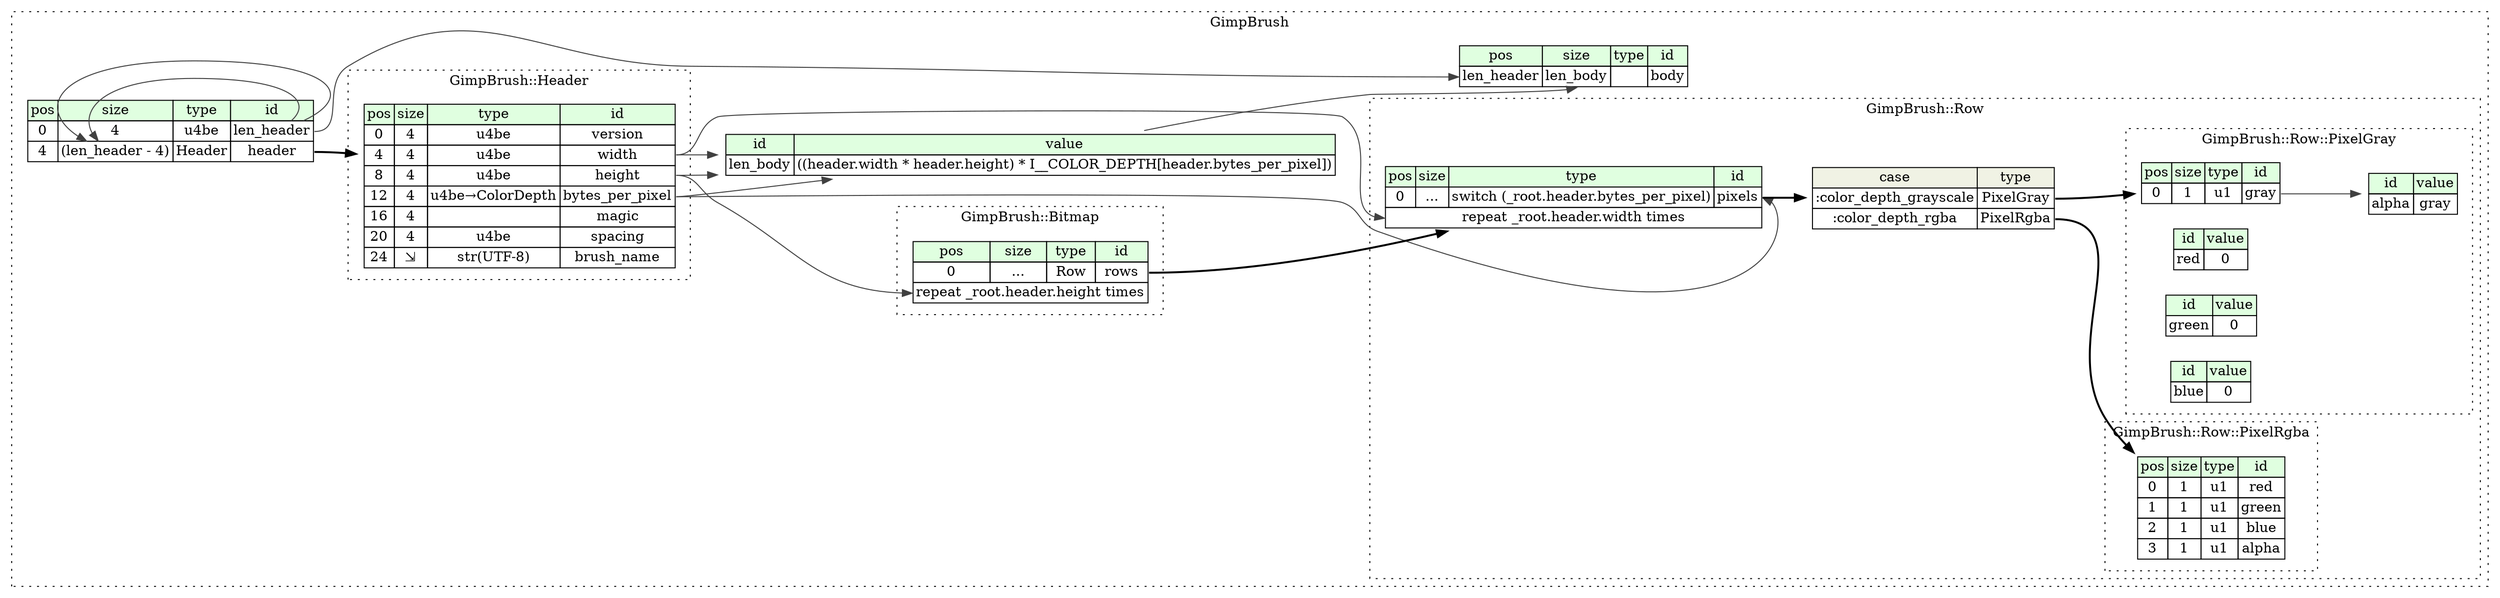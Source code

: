 digraph {
	rankdir=LR;
	node [shape=plaintext];
	subgraph cluster__gimp_brush {
		label="GimpBrush";
		graph[style=dotted];

		gimp_brush__seq [label=<<TABLE BORDER="0" CELLBORDER="1" CELLSPACING="0">
			<TR><TD BGCOLOR="#E0FFE0">pos</TD><TD BGCOLOR="#E0FFE0">size</TD><TD BGCOLOR="#E0FFE0">type</TD><TD BGCOLOR="#E0FFE0">id</TD></TR>
			<TR><TD PORT="len_header_pos">0</TD><TD PORT="len_header_size">4</TD><TD>u4be</TD><TD PORT="len_header_type">len_header</TD></TR>
			<TR><TD PORT="header_pos">4</TD><TD PORT="header_size">(len_header - 4)</TD><TD>Header</TD><TD PORT="header_type">header</TD></TR>
		</TABLE>>];
		gimp_brush__inst__len_body [label=<<TABLE BORDER="0" CELLBORDER="1" CELLSPACING="0">
			<TR><TD BGCOLOR="#E0FFE0">id</TD><TD BGCOLOR="#E0FFE0">value</TD></TR>
			<TR><TD>len_body</TD><TD>((header.width * header.height) * I__COLOR_DEPTH[header.bytes_per_pixel])</TD></TR>
		</TABLE>>];
		gimp_brush__inst__body [label=<<TABLE BORDER="0" CELLBORDER="1" CELLSPACING="0">
			<TR><TD BGCOLOR="#E0FFE0">pos</TD><TD BGCOLOR="#E0FFE0">size</TD><TD BGCOLOR="#E0FFE0">type</TD><TD BGCOLOR="#E0FFE0">id</TD></TR>
			<TR><TD PORT="body_pos">len_header</TD><TD PORT="body_size">len_body</TD><TD></TD><TD PORT="body_type">body</TD></TR>
		</TABLE>>];
		subgraph cluster__header {
			label="GimpBrush::Header";
			graph[style=dotted];

			header__seq [label=<<TABLE BORDER="0" CELLBORDER="1" CELLSPACING="0">
				<TR><TD BGCOLOR="#E0FFE0">pos</TD><TD BGCOLOR="#E0FFE0">size</TD><TD BGCOLOR="#E0FFE0">type</TD><TD BGCOLOR="#E0FFE0">id</TD></TR>
				<TR><TD PORT="version_pos">0</TD><TD PORT="version_size">4</TD><TD>u4be</TD><TD PORT="version_type">version</TD></TR>
				<TR><TD PORT="width_pos">4</TD><TD PORT="width_size">4</TD><TD>u4be</TD><TD PORT="width_type">width</TD></TR>
				<TR><TD PORT="height_pos">8</TD><TD PORT="height_size">4</TD><TD>u4be</TD><TD PORT="height_type">height</TD></TR>
				<TR><TD PORT="bytes_per_pixel_pos">12</TD><TD PORT="bytes_per_pixel_size">4</TD><TD>u4be→ColorDepth</TD><TD PORT="bytes_per_pixel_type">bytes_per_pixel</TD></TR>
				<TR><TD PORT="magic_pos">16</TD><TD PORT="magic_size">4</TD><TD></TD><TD PORT="magic_type">magic</TD></TR>
				<TR><TD PORT="spacing_pos">20</TD><TD PORT="spacing_size">4</TD><TD>u4be</TD><TD PORT="spacing_type">spacing</TD></TR>
				<TR><TD PORT="brush_name_pos">24</TD><TD PORT="brush_name_size">⇲</TD><TD>str(UTF-8)</TD><TD PORT="brush_name_type">brush_name</TD></TR>
			</TABLE>>];
		}
		subgraph cluster__bitmap {
			label="GimpBrush::Bitmap";
			graph[style=dotted];

			bitmap__seq [label=<<TABLE BORDER="0" CELLBORDER="1" CELLSPACING="0">
				<TR><TD BGCOLOR="#E0FFE0">pos</TD><TD BGCOLOR="#E0FFE0">size</TD><TD BGCOLOR="#E0FFE0">type</TD><TD BGCOLOR="#E0FFE0">id</TD></TR>
				<TR><TD PORT="rows_pos">0</TD><TD PORT="rows_size">...</TD><TD>Row</TD><TD PORT="rows_type">rows</TD></TR>
				<TR><TD COLSPAN="4" PORT="rows__repeat">repeat _root.header.height times</TD></TR>
			</TABLE>>];
		}
		subgraph cluster__row {
			label="GimpBrush::Row";
			graph[style=dotted];

			row__seq [label=<<TABLE BORDER="0" CELLBORDER="1" CELLSPACING="0">
				<TR><TD BGCOLOR="#E0FFE0">pos</TD><TD BGCOLOR="#E0FFE0">size</TD><TD BGCOLOR="#E0FFE0">type</TD><TD BGCOLOR="#E0FFE0">id</TD></TR>
				<TR><TD PORT="pixels_pos">0</TD><TD PORT="pixels_size">...</TD><TD>switch (_root.header.bytes_per_pixel)</TD><TD PORT="pixels_type">pixels</TD></TR>
				<TR><TD COLSPAN="4" PORT="pixels__repeat">repeat _root.header.width times</TD></TR>
			</TABLE>>];
row__seq_pixels_switch [label=<<TABLE BORDER="0" CELLBORDER="1" CELLSPACING="0">
	<TR><TD BGCOLOR="#F0F2E4">case</TD><TD BGCOLOR="#F0F2E4">type</TD></TR>
	<TR><TD>:color_depth_grayscale</TD><TD PORT="case0">PixelGray</TD></TR>
	<TR><TD>:color_depth_rgba</TD><TD PORT="case1">PixelRgba</TD></TR>
</TABLE>>];
			subgraph cluster__pixel_gray {
				label="GimpBrush::Row::PixelGray";
				graph[style=dotted];

				pixel_gray__seq [label=<<TABLE BORDER="0" CELLBORDER="1" CELLSPACING="0">
					<TR><TD BGCOLOR="#E0FFE0">pos</TD><TD BGCOLOR="#E0FFE0">size</TD><TD BGCOLOR="#E0FFE0">type</TD><TD BGCOLOR="#E0FFE0">id</TD></TR>
					<TR><TD PORT="gray_pos">0</TD><TD PORT="gray_size">1</TD><TD>u1</TD><TD PORT="gray_type">gray</TD></TR>
				</TABLE>>];
				pixel_gray__inst__red [label=<<TABLE BORDER="0" CELLBORDER="1" CELLSPACING="0">
					<TR><TD BGCOLOR="#E0FFE0">id</TD><TD BGCOLOR="#E0FFE0">value</TD></TR>
					<TR><TD>red</TD><TD>0</TD></TR>
				</TABLE>>];
				pixel_gray__inst__green [label=<<TABLE BORDER="0" CELLBORDER="1" CELLSPACING="0">
					<TR><TD BGCOLOR="#E0FFE0">id</TD><TD BGCOLOR="#E0FFE0">value</TD></TR>
					<TR><TD>green</TD><TD>0</TD></TR>
				</TABLE>>];
				pixel_gray__inst__blue [label=<<TABLE BORDER="0" CELLBORDER="1" CELLSPACING="0">
					<TR><TD BGCOLOR="#E0FFE0">id</TD><TD BGCOLOR="#E0FFE0">value</TD></TR>
					<TR><TD>blue</TD><TD>0</TD></TR>
				</TABLE>>];
				pixel_gray__inst__alpha [label=<<TABLE BORDER="0" CELLBORDER="1" CELLSPACING="0">
					<TR><TD BGCOLOR="#E0FFE0">id</TD><TD BGCOLOR="#E0FFE0">value</TD></TR>
					<TR><TD>alpha</TD><TD>gray</TD></TR>
				</TABLE>>];
			}
			subgraph cluster__pixel_rgba {
				label="GimpBrush::Row::PixelRgba";
				graph[style=dotted];

				pixel_rgba__seq [label=<<TABLE BORDER="0" CELLBORDER="1" CELLSPACING="0">
					<TR><TD BGCOLOR="#E0FFE0">pos</TD><TD BGCOLOR="#E0FFE0">size</TD><TD BGCOLOR="#E0FFE0">type</TD><TD BGCOLOR="#E0FFE0">id</TD></TR>
					<TR><TD PORT="red_pos">0</TD><TD PORT="red_size">1</TD><TD>u1</TD><TD PORT="red_type">red</TD></TR>
					<TR><TD PORT="green_pos">1</TD><TD PORT="green_size">1</TD><TD>u1</TD><TD PORT="green_type">green</TD></TR>
					<TR><TD PORT="blue_pos">2</TD><TD PORT="blue_size">1</TD><TD>u1</TD><TD PORT="blue_type">blue</TD></TR>
					<TR><TD PORT="alpha_pos">3</TD><TD PORT="alpha_size">1</TD><TD>u1</TD><TD PORT="alpha_type">alpha</TD></TR>
				</TABLE>>];
			}
		}
	}
	gimp_brush__seq:len_header_type -> gimp_brush__seq:header_size [color="#404040"];
	gimp_brush__seq:len_header_type -> gimp_brush__seq:header_size [color="#404040"];
	gimp_brush__seq:header_type -> header__seq [style=bold];
	header__seq:width_type -> gimp_brush__inst__len_body [color="#404040"];
	header__seq:height_type -> gimp_brush__inst__len_body [color="#404040"];
	header__seq:bytes_per_pixel_type -> gimp_brush__inst__len_body [color="#404040"];
	gimp_brush__seq:len_header_type -> gimp_brush__inst__body:body_pos [color="#404040"];
	gimp_brush__inst__len_body:len_body_type -> gimp_brush__inst__body:body_size [color="#404040"];
	bitmap__seq:rows_type -> row__seq [style=bold];
	header__seq:height_type -> bitmap__seq:rows__repeat [color="#404040"];
	row__seq:pixels_type -> row__seq_pixels_switch [style=bold];
	row__seq_pixels_switch:case0 -> pixel_gray__seq [style=bold];
	row__seq_pixels_switch:case1 -> pixel_rgba__seq [style=bold];
	header__seq:bytes_per_pixel_type -> row__seq:pixels_type [color="#404040"];
	header__seq:width_type -> row__seq:pixels__repeat [color="#404040"];
	pixel_gray__seq:gray_type -> pixel_gray__inst__alpha [color="#404040"];
}
